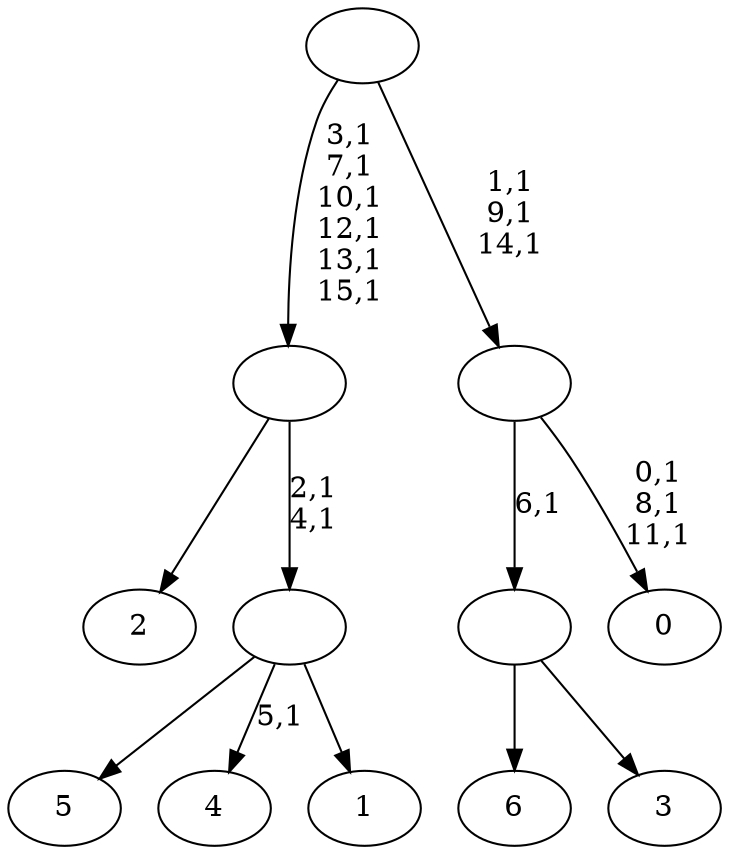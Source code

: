 digraph T {
	23 [label="6"]
	22 [label="5"]
	21 [label="4"]
	19 [label="3"]
	18 [label=""]
	17 [label="2"]
	16 [label="1"]
	15 [label=""]
	13 [label=""]
	7 [label="0"]
	3 [label=""]
	0 [label=""]
	18 -> 23 [label=""]
	18 -> 19 [label=""]
	15 -> 21 [label="5,1"]
	15 -> 22 [label=""]
	15 -> 16 [label=""]
	13 -> 15 [label="2,1\n4,1"]
	13 -> 17 [label=""]
	3 -> 7 [label="0,1\n8,1\n11,1"]
	3 -> 18 [label="6,1"]
	0 -> 3 [label="1,1\n9,1\n14,1"]
	0 -> 13 [label="3,1\n7,1\n10,1\n12,1\n13,1\n15,1"]
}
